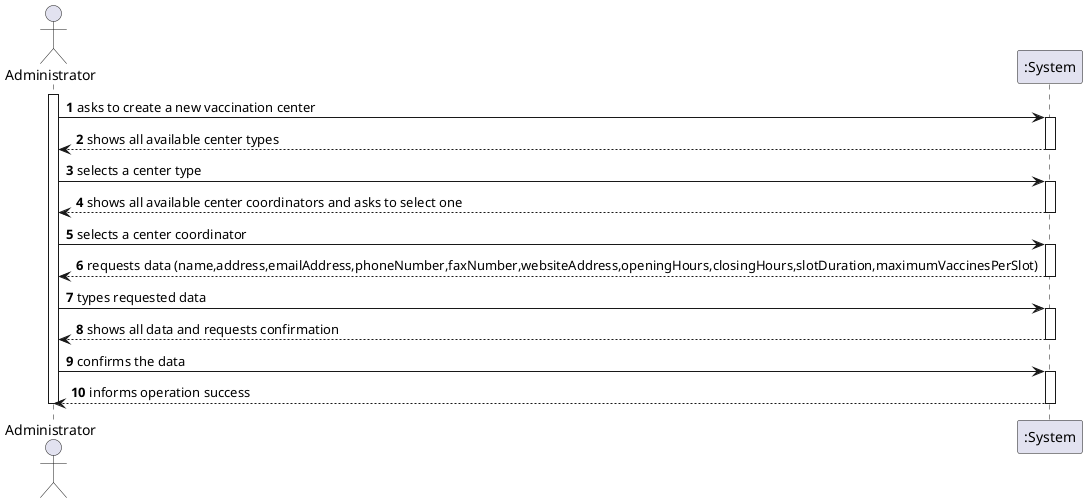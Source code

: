 @startuml US09_SSD

autonumber
actor "Administrator" as Administrator

activate Administrator

Administrator -> ":System" : asks to create a new vaccination center
activate ":System"

":System" --> Administrator : shows all available center types
deactivate ":System"

Administrator -> ":System" : selects a center type
activate ":System"

":System" --> Administrator : shows all available center coordinators and asks to select one
deactivate ":System"

Administrator -> ":System" : selects a center coordinator
activate ":System"

":System" --> Administrator : requests data (name,address,emailAddress,phoneNumber,faxNumber,websiteAddress,openingHours,closingHours,slotDuration,maximumVaccinesPerSlot)
deactivate ":System"

Administrator -> ":System" : types requested data
activate ":System"

":System" --> Administrator : shows all data and requests confirmation
deactivate ":System"

Administrator -> ":System" : confirms the data
activate ":System"

":System" -->Administrator : informs operation success
deactivate ":System"

deactivate Administrator

@enduml
